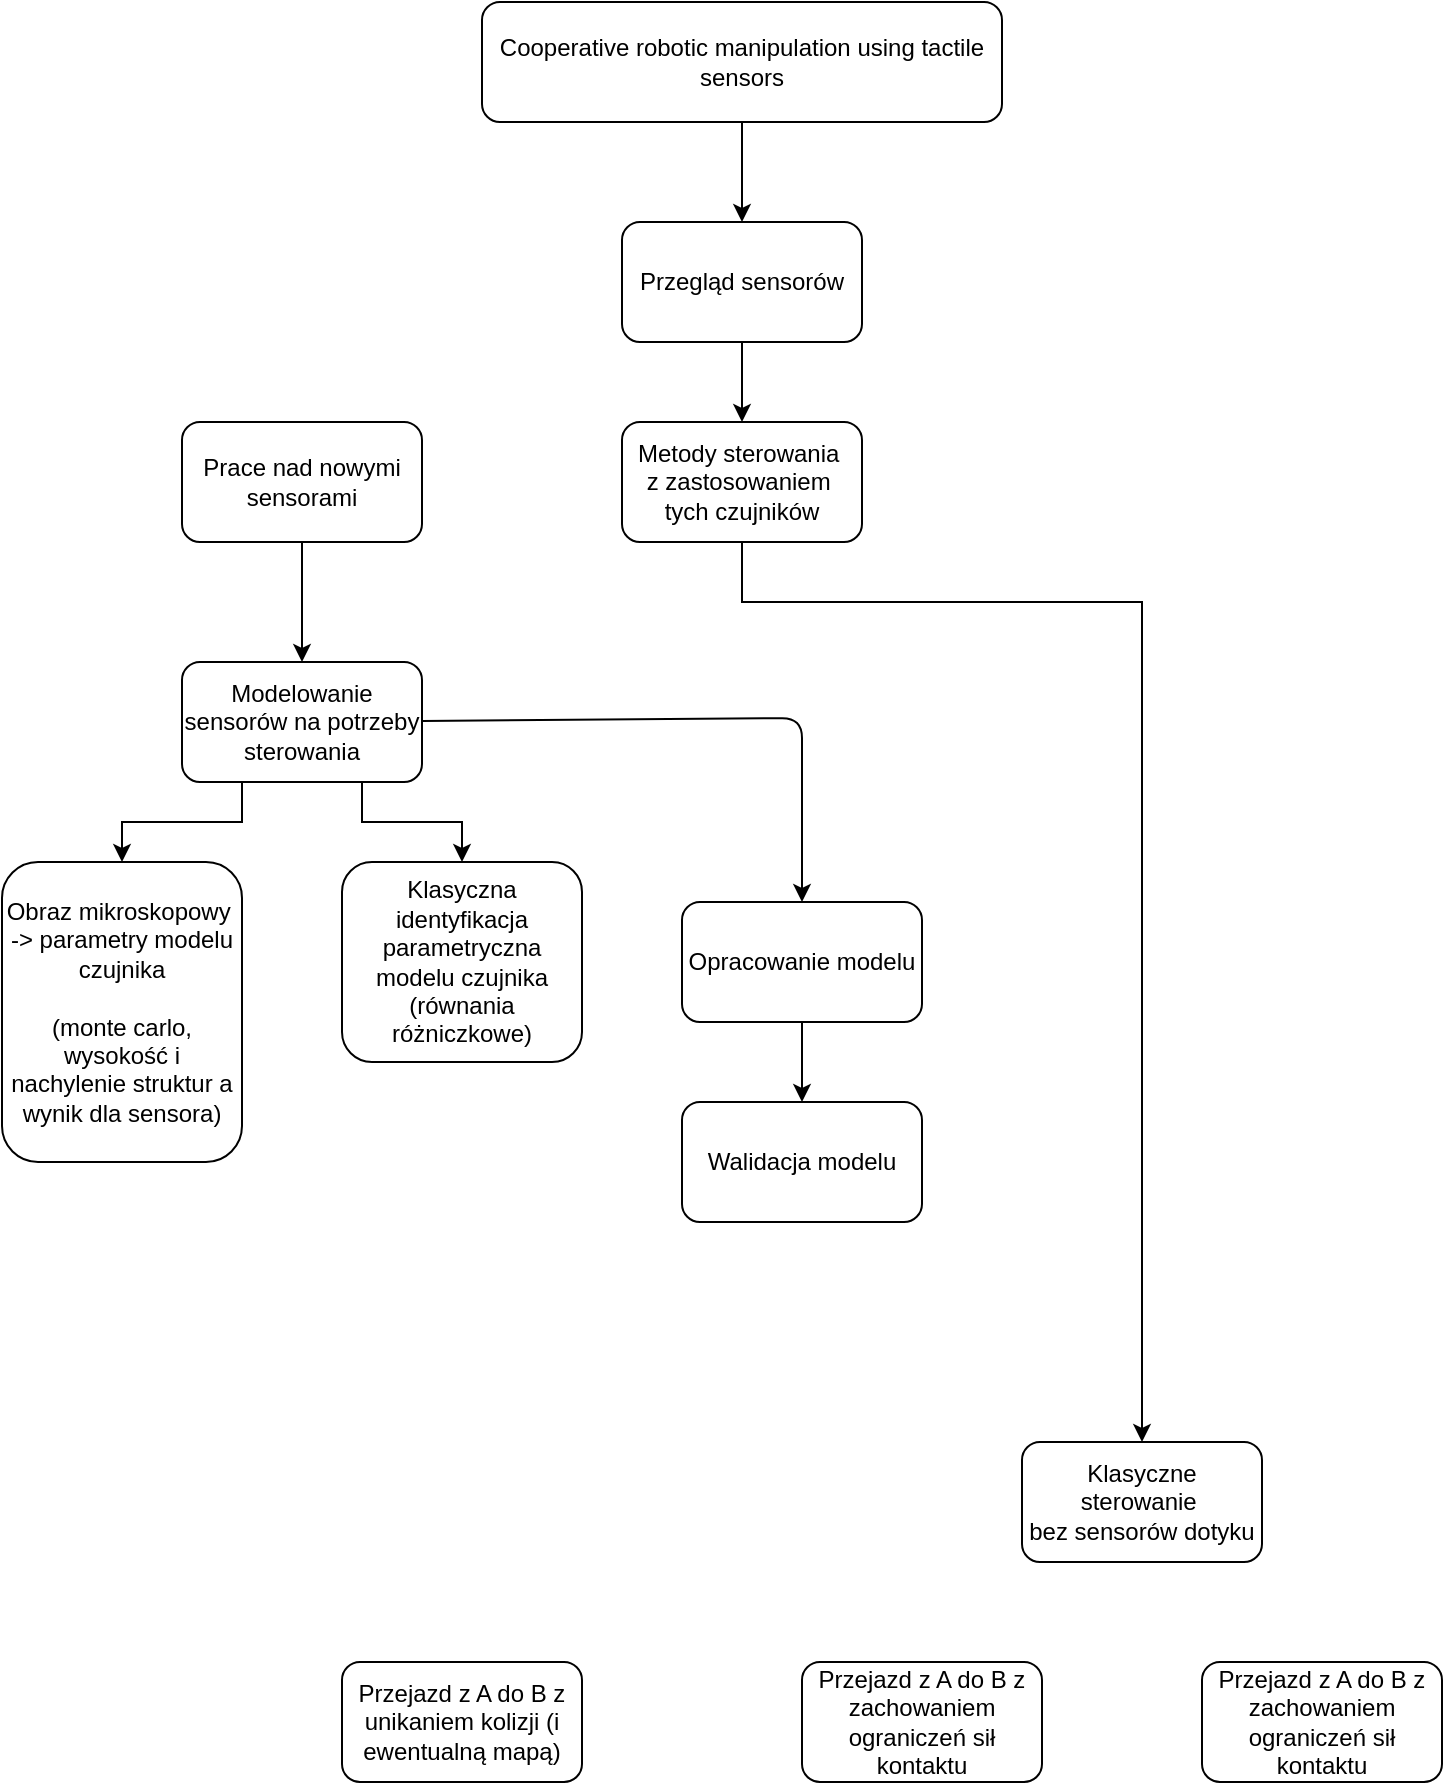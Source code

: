 <mxfile version="13.6.5" type="github">
  <diagram id="r9-fQBcDWzamoNvUdUTU" name="Page-1">
    <mxGraphModel dx="316" dy="-359" grid="1" gridSize="10" guides="1" tooltips="1" connect="1" arrows="1" fold="1" page="1" pageScale="1" pageWidth="827" pageHeight="1169" math="0" shadow="0">
      <root>
        <mxCell id="0" />
        <mxCell id="1" parent="0" />
        <mxCell id="8ie-w5ALnWxVSAA2PKoj-11" style="edgeStyle=orthogonalEdgeStyle;rounded=0;orthogonalLoop=1;jettySize=auto;html=1;exitX=0.5;exitY=1;exitDx=0;exitDy=0;entryX=0.5;entryY=0;entryDx=0;entryDy=0;" edge="1" parent="1" source="8ie-w5ALnWxVSAA2PKoj-1" target="8ie-w5ALnWxVSAA2PKoj-3">
          <mxGeometry relative="1" as="geometry" />
        </mxCell>
        <mxCell id="8ie-w5ALnWxVSAA2PKoj-1" value="Cooperative robotic manipulation using tactile sensors" style="rounded=1;whiteSpace=wrap;html=1;" vertex="1" parent="1">
          <mxGeometry x="260" y="50" width="260" height="60" as="geometry" />
        </mxCell>
        <mxCell id="8ie-w5ALnWxVSAA2PKoj-10" style="edgeStyle=orthogonalEdgeStyle;rounded=0;orthogonalLoop=1;jettySize=auto;html=1;exitX=0.5;exitY=1;exitDx=0;exitDy=0;" edge="1" parent="1" source="8ie-w5ALnWxVSAA2PKoj-3" target="8ie-w5ALnWxVSAA2PKoj-6">
          <mxGeometry relative="1" as="geometry" />
        </mxCell>
        <mxCell id="8ie-w5ALnWxVSAA2PKoj-3" value="Przegląd sensorów" style="rounded=1;whiteSpace=wrap;html=1;" vertex="1" parent="1">
          <mxGeometry x="330" y="160" width="120" height="60" as="geometry" />
        </mxCell>
        <mxCell id="8ie-w5ALnWxVSAA2PKoj-4" value="Prace nad nowymi sensorami" style="rounded=1;whiteSpace=wrap;html=1;" vertex="1" parent="1">
          <mxGeometry x="110" y="260" width="120" height="60" as="geometry" />
        </mxCell>
        <mxCell id="8ie-w5ALnWxVSAA2PKoj-15" style="edgeStyle=orthogonalEdgeStyle;rounded=0;orthogonalLoop=1;jettySize=auto;html=1;exitX=0.25;exitY=1;exitDx=0;exitDy=0;entryX=0.5;entryY=0;entryDx=0;entryDy=0;" edge="1" parent="1" source="8ie-w5ALnWxVSAA2PKoj-5" target="8ie-w5ALnWxVSAA2PKoj-13">
          <mxGeometry relative="1" as="geometry" />
        </mxCell>
        <mxCell id="8ie-w5ALnWxVSAA2PKoj-18" style="edgeStyle=orthogonalEdgeStyle;rounded=0;orthogonalLoop=1;jettySize=auto;html=1;exitX=0.75;exitY=1;exitDx=0;exitDy=0;" edge="1" parent="1" source="8ie-w5ALnWxVSAA2PKoj-5" target="8ie-w5ALnWxVSAA2PKoj-16">
          <mxGeometry relative="1" as="geometry" />
        </mxCell>
        <mxCell id="8ie-w5ALnWxVSAA2PKoj-5" value="Modelowanie sensorów na potrzeby sterowania" style="rounded=1;whiteSpace=wrap;html=1;" vertex="1" parent="1">
          <mxGeometry x="110" y="380" width="120" height="60" as="geometry" />
        </mxCell>
        <mxCell id="8ie-w5ALnWxVSAA2PKoj-9" style="edgeStyle=orthogonalEdgeStyle;rounded=0;orthogonalLoop=1;jettySize=auto;html=1;exitX=0.5;exitY=1;exitDx=0;exitDy=0;" edge="1" parent="1" source="8ie-w5ALnWxVSAA2PKoj-6">
          <mxGeometry relative="1" as="geometry">
            <mxPoint x="590" y="770" as="targetPoint" />
            <Array as="points">
              <mxPoint x="390" y="350" />
              <mxPoint x="590" y="350" />
            </Array>
          </mxGeometry>
        </mxCell>
        <mxCell id="8ie-w5ALnWxVSAA2PKoj-6" value="Metody sterowania&amp;nbsp;&lt;br&gt;z zastosowaniem&amp;nbsp;&lt;br&gt;tych czujników" style="rounded=1;whiteSpace=wrap;html=1;" vertex="1" parent="1">
          <mxGeometry x="330" y="260" width="120" height="60" as="geometry" />
        </mxCell>
        <mxCell id="8ie-w5ALnWxVSAA2PKoj-8" value="" style="endArrow=classic;html=1;exitX=0.5;exitY=1;exitDx=0;exitDy=0;entryX=0.5;entryY=0;entryDx=0;entryDy=0;" edge="1" parent="1" source="8ie-w5ALnWxVSAA2PKoj-4" target="8ie-w5ALnWxVSAA2PKoj-5">
          <mxGeometry width="50" height="50" relative="1" as="geometry">
            <mxPoint x="390" y="440" as="sourcePoint" />
            <mxPoint x="440" y="390" as="targetPoint" />
          </mxGeometry>
        </mxCell>
        <mxCell id="8ie-w5ALnWxVSAA2PKoj-23" style="edgeStyle=orthogonalEdgeStyle;rounded=0;orthogonalLoop=1;jettySize=auto;html=1;exitX=0.5;exitY=1;exitDx=0;exitDy=0;" edge="1" parent="1" source="8ie-w5ALnWxVSAA2PKoj-12" target="8ie-w5ALnWxVSAA2PKoj-21">
          <mxGeometry relative="1" as="geometry" />
        </mxCell>
        <mxCell id="8ie-w5ALnWxVSAA2PKoj-12" value="Opracowanie modelu" style="rounded=1;whiteSpace=wrap;html=1;" vertex="1" parent="1">
          <mxGeometry x="360" y="500" width="120" height="60" as="geometry" />
        </mxCell>
        <mxCell id="8ie-w5ALnWxVSAA2PKoj-13" value="Obraz mikroskopowy&amp;nbsp;&lt;br&gt;-&amp;gt; parametry modelu czujnika&lt;br&gt;&lt;br&gt;(monte carlo, wysokość i nachylenie struktur a wynik dla sensora)" style="rounded=1;whiteSpace=wrap;html=1;" vertex="1" parent="1">
          <mxGeometry x="20" y="480" width="120" height="150" as="geometry" />
        </mxCell>
        <mxCell id="8ie-w5ALnWxVSAA2PKoj-16" value="Klasyczna identyfikacja parametryczna modelu czujnika (równania różniczkowe)" style="rounded=1;whiteSpace=wrap;html=1;" vertex="1" parent="1">
          <mxGeometry x="190" y="480" width="120" height="100" as="geometry" />
        </mxCell>
        <mxCell id="8ie-w5ALnWxVSAA2PKoj-20" value="" style="endArrow=classic;html=1;entryX=0.5;entryY=0;entryDx=0;entryDy=0;" edge="1" parent="1" source="8ie-w5ALnWxVSAA2PKoj-5" target="8ie-w5ALnWxVSAA2PKoj-12">
          <mxGeometry width="50" height="50" relative="1" as="geometry">
            <mxPoint x="390" y="440" as="sourcePoint" />
            <mxPoint x="440" y="390" as="targetPoint" />
            <Array as="points">
              <mxPoint x="420" y="408" />
            </Array>
          </mxGeometry>
        </mxCell>
        <mxCell id="8ie-w5ALnWxVSAA2PKoj-21" value="Walidacja modelu" style="rounded=1;whiteSpace=wrap;html=1;" vertex="1" parent="1">
          <mxGeometry x="360" y="600" width="120" height="60" as="geometry" />
        </mxCell>
        <mxCell id="8ie-w5ALnWxVSAA2PKoj-24" value="Klasyczne sterowanie&amp;nbsp;&lt;br&gt;bez sensorów dotyku" style="rounded=1;whiteSpace=wrap;html=1;" vertex="1" parent="1">
          <mxGeometry x="530" y="770" width="120" height="60" as="geometry" />
        </mxCell>
        <mxCell id="8ie-w5ALnWxVSAA2PKoj-26" value="Przejazd z A do B z unikaniem kolizji (i ewentualną mapą)" style="rounded=1;whiteSpace=wrap;html=1;" vertex="1" parent="1">
          <mxGeometry x="190" y="880" width="120" height="60" as="geometry" />
        </mxCell>
        <mxCell id="8ie-w5ALnWxVSAA2PKoj-27" value="Przejazd z A do B z zachowaniem ograniczeń sił kontaktu" style="rounded=1;whiteSpace=wrap;html=1;" vertex="1" parent="1">
          <mxGeometry x="420" y="880" width="120" height="60" as="geometry" />
        </mxCell>
        <mxCell id="8ie-w5ALnWxVSAA2PKoj-28" value="Przejazd z A do B z zachowaniem ograniczeń sił kontaktu" style="rounded=1;whiteSpace=wrap;html=1;" vertex="1" parent="1">
          <mxGeometry x="620" y="880" width="120" height="60" as="geometry" />
        </mxCell>
      </root>
    </mxGraphModel>
  </diagram>
</mxfile>
